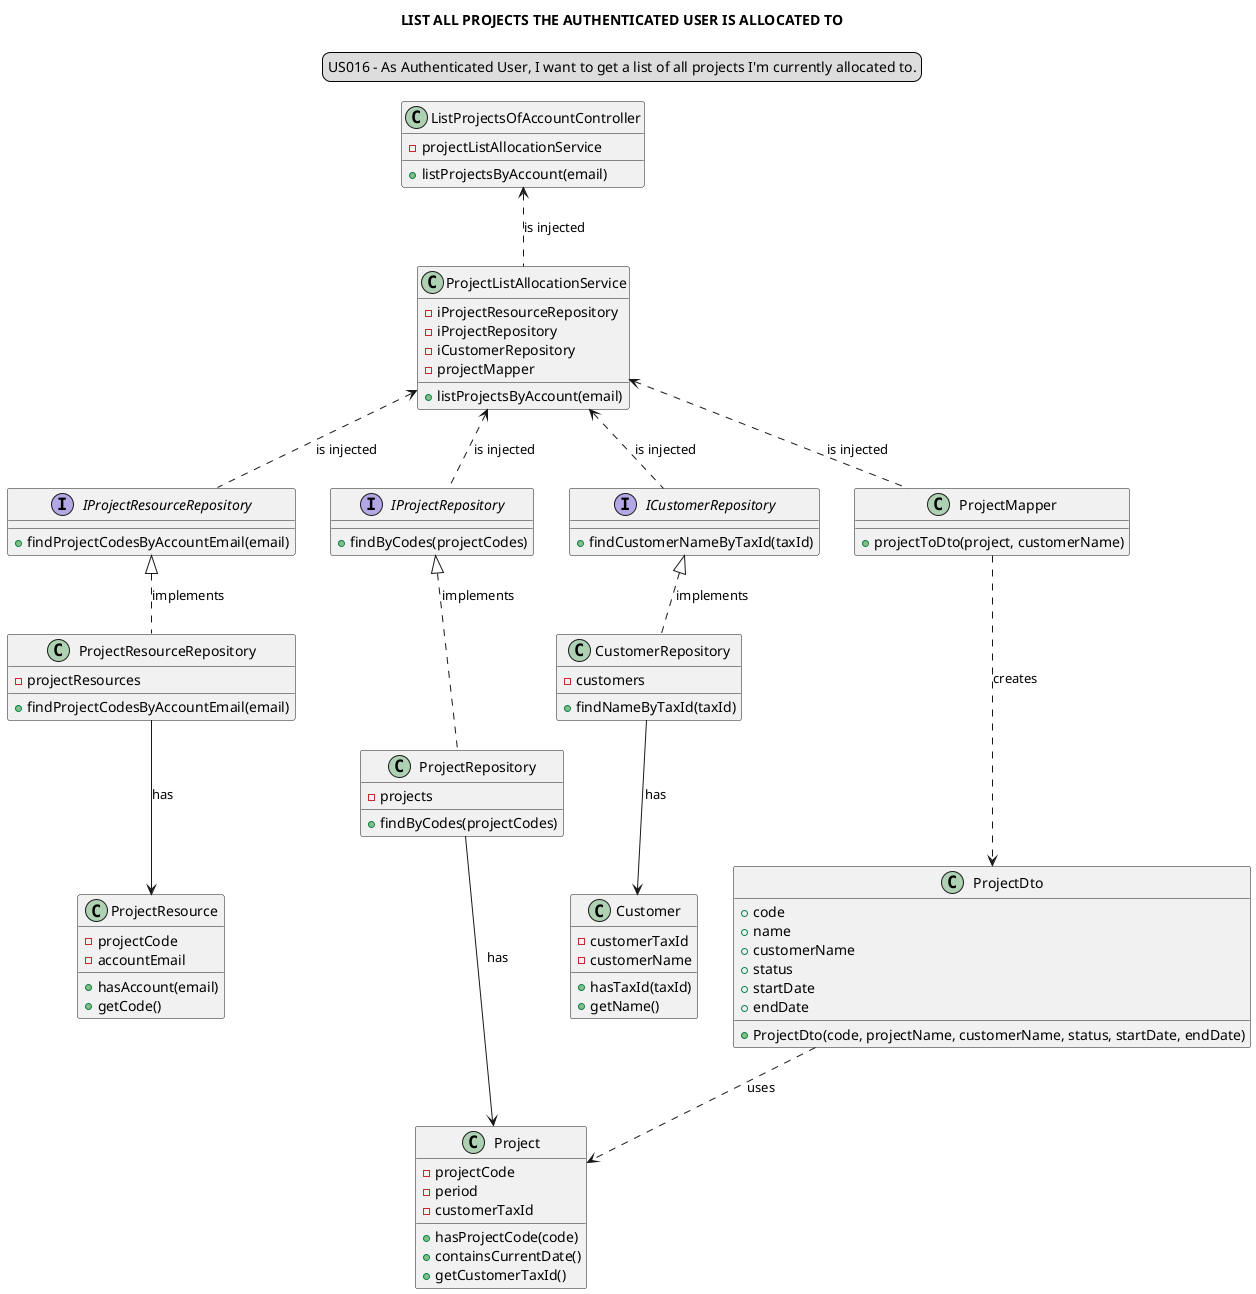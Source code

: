 @startuml
skinparam sequenceMessageAlign center
title LIST ALL PROJECTS THE AUTHENTICATED USER IS ALLOCATED TO
legend top
US016 - As Authenticated User, I want to get a list of all projects I'm currently allocated to.
end legend


class "ListProjectsOfAccountController" {
- projectListAllocationService
+ listProjectsByAccount(email)
}

class "ProjectListAllocationService" {
- iProjectResourceRepository
- iProjectRepository
- iCustomerRepository
- projectMapper
+ listProjectsByAccount(email)
}

interface "IProjectResourceRepository" {
+ findProjectCodesByAccountEmail(email)
}

class "ProjectResourceRepository" {
- projectResources
+ findProjectCodesByAccountEmail(email)
}

interface "IProjectRepository" {
+ findByCodes(projectCodes)
}

class "ProjectRepository" {
- projects
+ findByCodes(projectCodes)
}

interface "ICustomerRepository" {
+ findCustomerNameByTaxId(taxId)
}

class "CustomerRepository" {
- customers
+ findNameByTaxId(taxId)
}

class "ProjectMapper" {
+ projectToDto(project, customerName)

}

class "ProjectDto" {
+ code
+ name
+ customerName
+ status
+ startDate
+ endDate
+ ProjectDto(code, projectName, customerName, status, startDate, endDate)

}
class "Project" {
- projectCode
- period
- customerTaxId
+ hasProjectCode(code)
+ containsCurrentDate()
+ getCustomerTaxId()
}

class "ProjectResource" {
- projectCode
- accountEmail
+ hasAccount(email)
+ getCode()
}

class "Customer" {
- customerTaxId
- customerName
+ hasTaxId(taxId)
+ getName()
}

ListProjectsOfAccountController <.. ProjectListAllocationService: is injected

ProjectListAllocationService <.. IProjectRepository: is injected
IProjectRepository <|.. ProjectRepository: implements
ProjectRepository --> Project: has

ProjectListAllocationService <.. IProjectResourceRepository: is injected
IProjectResourceRepository <|.. ProjectResourceRepository: implements
ProjectResourceRepository --> ProjectResource: has

ProjectListAllocationService <.. ICustomerRepository: is injected
ICustomerRepository <|.. CustomerRepository: implements
CustomerRepository --> Customer: has

ProjectListAllocationService <.. ProjectMapper: is injected
ProjectMapper ...> ProjectDto: creates
ProjectDto ..> Project: uses

@enduml